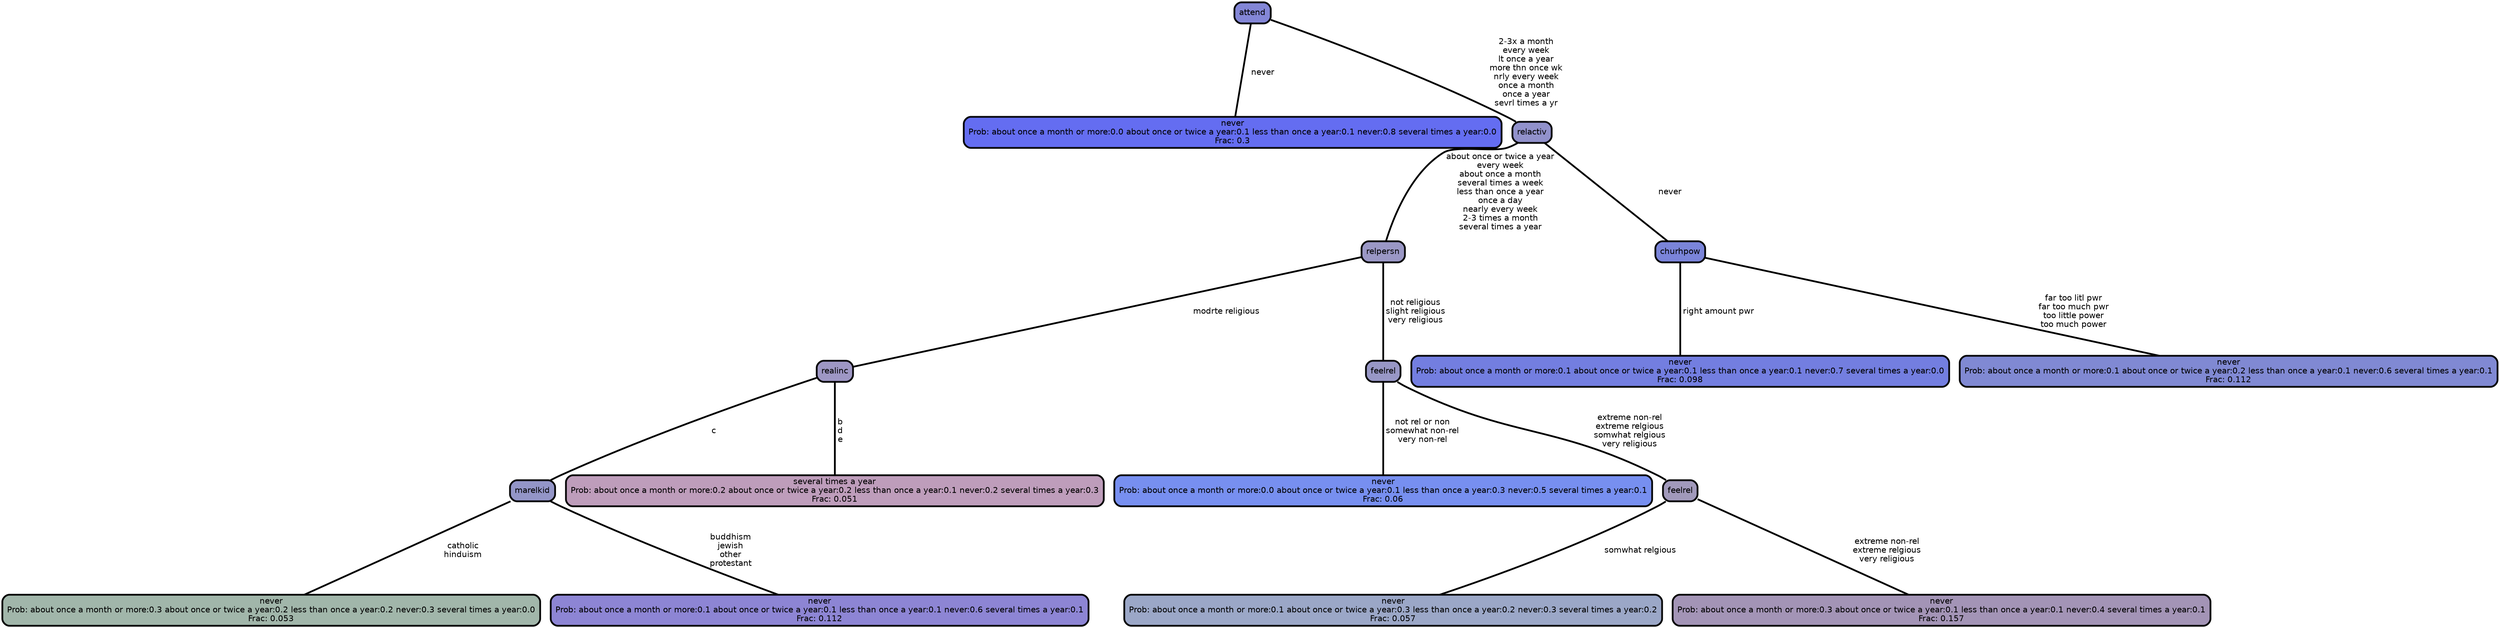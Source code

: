 graph Tree {
node [shape=box, style="filled, rounded",color="black",penwidth="3",fontcolor="black",                 fontname=helvetica] ;
graph [ranksep="0 equally", splines=straight,                 bgcolor=transparent, dpi=200] ;
edge [fontname=helvetica, color=black] ;
0 [label="never
Prob: about once a month or more:0.0 about once or twice a year:0.1 less than once a year:0.1 never:0.8 several times a year:0.0
Frac: 0.3", fillcolor="#646df1"] ;
1 [label="attend", fillcolor="#8386d6"] ;
2 [label="never
Prob: about once a month or more:0.3 about once or twice a year:0.2 less than once a year:0.2 never:0.3 several times a year:0.0
Frac: 0.053", fillcolor="#a1b6aa"] ;
3 [label="marelkid", fillcolor="#9395c7"] ;
4 [label="never
Prob: about once a month or more:0.1 about once or twice a year:0.1 less than once a year:0.1 never:0.6 several times a year:0.1
Frac: 0.112", fillcolor="#8d85d4"] ;
5 [label="realinc", fillcolor="#9e97c4"] ;
6 [label="several times a year
Prob: about once a month or more:0.2 about once or twice a year:0.2 less than once a year:0.1 never:0.2 several times a year:0.3
Frac: 0.051", fillcolor="#be9dbb"] ;
7 [label="relpersn", fillcolor="#9a97c5"] ;
8 [label="never
Prob: about once a month or more:0.0 about once or twice a year:0.1 less than once a year:0.3 never:0.5 several times a year:0.1
Frac: 0.06", fillcolor="#778ff0"] ;
9 [label="feelrel", fillcolor="#9897c6"] ;
10 [label="never
Prob: about once a month or more:0.1 about once or twice a year:0.3 less than once a year:0.2 never:0.3 several times a year:0.2
Frac: 0.057", fillcolor="#9ba7c7"] ;
11 [label="feelrel", fillcolor="#a199bb"] ;
12 [label="never
Prob: about once a month or more:0.3 about once or twice a year:0.1 less than once a year:0.1 never:0.4 several times a year:0.1
Frac: 0.157", fillcolor="#a394b6"] ;
13 [label="relactiv", fillcolor="#9191cb"] ;
14 [label="never
Prob: about once a month or more:0.1 about once or twice a year:0.1 less than once a year:0.1 never:0.7 several times a year:0.0
Frac: 0.098", fillcolor="#737ee0"] ;
15 [label="churhpow", fillcolor="#7a84d9"] ;
16 [label="never
Prob: about once a month or more:0.1 about once or twice a year:0.2 less than once a year:0.1 never:0.6 several times a year:0.1
Frac: 0.112", fillcolor="#8089d3"] ;
1 -- 0 [label=" never",penwidth=3] ;
1 -- 13 [label=" 2-3x a month\n every week\n lt once a year\n more thn once wk\n nrly every week\n once a month\n once a year\n sevrl times a yr",penwidth=3] ;
3 -- 2 [label=" catholic\n hinduism",penwidth=3] ;
3 -- 4 [label=" buddhism\n jewish\n other\n protestant",penwidth=3] ;
5 -- 3 [label=" c",penwidth=3] ;
5 -- 6 [label=" b\n d\n e",penwidth=3] ;
7 -- 5 [label=" modrte religious",penwidth=3] ;
7 -- 9 [label=" not religious\n slight religious\n very religious",penwidth=3] ;
9 -- 8 [label=" not rel or non\n somewhat non-rel\n very non-rel",penwidth=3] ;
9 -- 11 [label=" extreme non-rel\n extreme relgious\n somwhat relgious\n very religious",penwidth=3] ;
11 -- 10 [label=" somwhat relgious",penwidth=3] ;
11 -- 12 [label=" extreme non-rel\n extreme relgious\n very religious",penwidth=3] ;
13 -- 7 [label=" about once or twice a year\n every week\n about once a month\n several times a week\n less than once a year\n once a day\n nearly every week\n 2-3 times a month\n several times a year",penwidth=3] ;
13 -- 15 [label=" never",penwidth=3] ;
15 -- 14 [label=" right amount pwr",penwidth=3] ;
15 -- 16 [label=" far too litl pwr\n far too much pwr\n too little power\n too much power",penwidth=3] ;
{rank = same;}}
